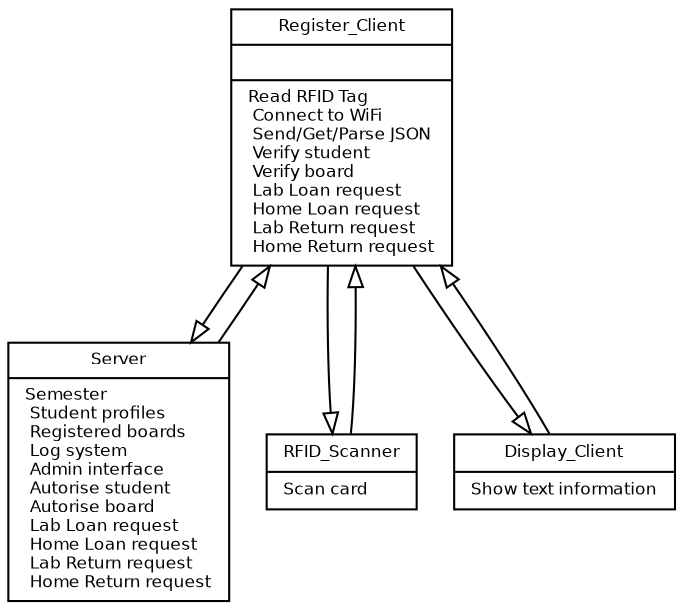 digraph G {
        graph [ dpi = 300 ]
        fontname = "Bitstream Vera Sans"
        fontsize = 8

        node [
                fontname = "Bitstream Vera Sans"
                fontsize = 8
                shape = "record"
        ]

        edge [
                fontname = "Bitstream Vera Sans"
                fontsize = 8
        ]

        Register_Client [
                label = "{Register_Client|
                        |
                        Read RFID Tag\l
                        Connect to WiFi\l
                        Send/Get/Parse JSON\l
                        Verify student\l
                        Verify board\l
                        Lab Loan request\l
                        Home Loan request\l
                        Lab Return request\l
                        Home Return request\l}"
        ]

        Server [
                label = "{Server|
                        Semester\l
                        Student profiles\l
                        Registered boards\l
                        Log system\l
                        Admin interface\l
                        Autorise student\l
                        Autorise board\l
                        Lab Loan request\l
                        Home Loan request\l
                        Lab Return request\l
                        Home Return request\l}"
        ]

        RFID_Scanner [
                label = "{RFID_Scanner|
                        Scan card\l
                        }"
        ]

        Display_Client [
                label = "{Display_Client|
                        Show text information\l
                        }"
        ]

        edge [
                arrowhead = "onormal"
        ]

        RFID_Scanner -> Register_Client
        Display_Client -> Register_Client
        Register_Client -> Display_Client
        Server -> Register_Client
        Register_Client -> RFID_Scanner
        Register_Client -> Server

}